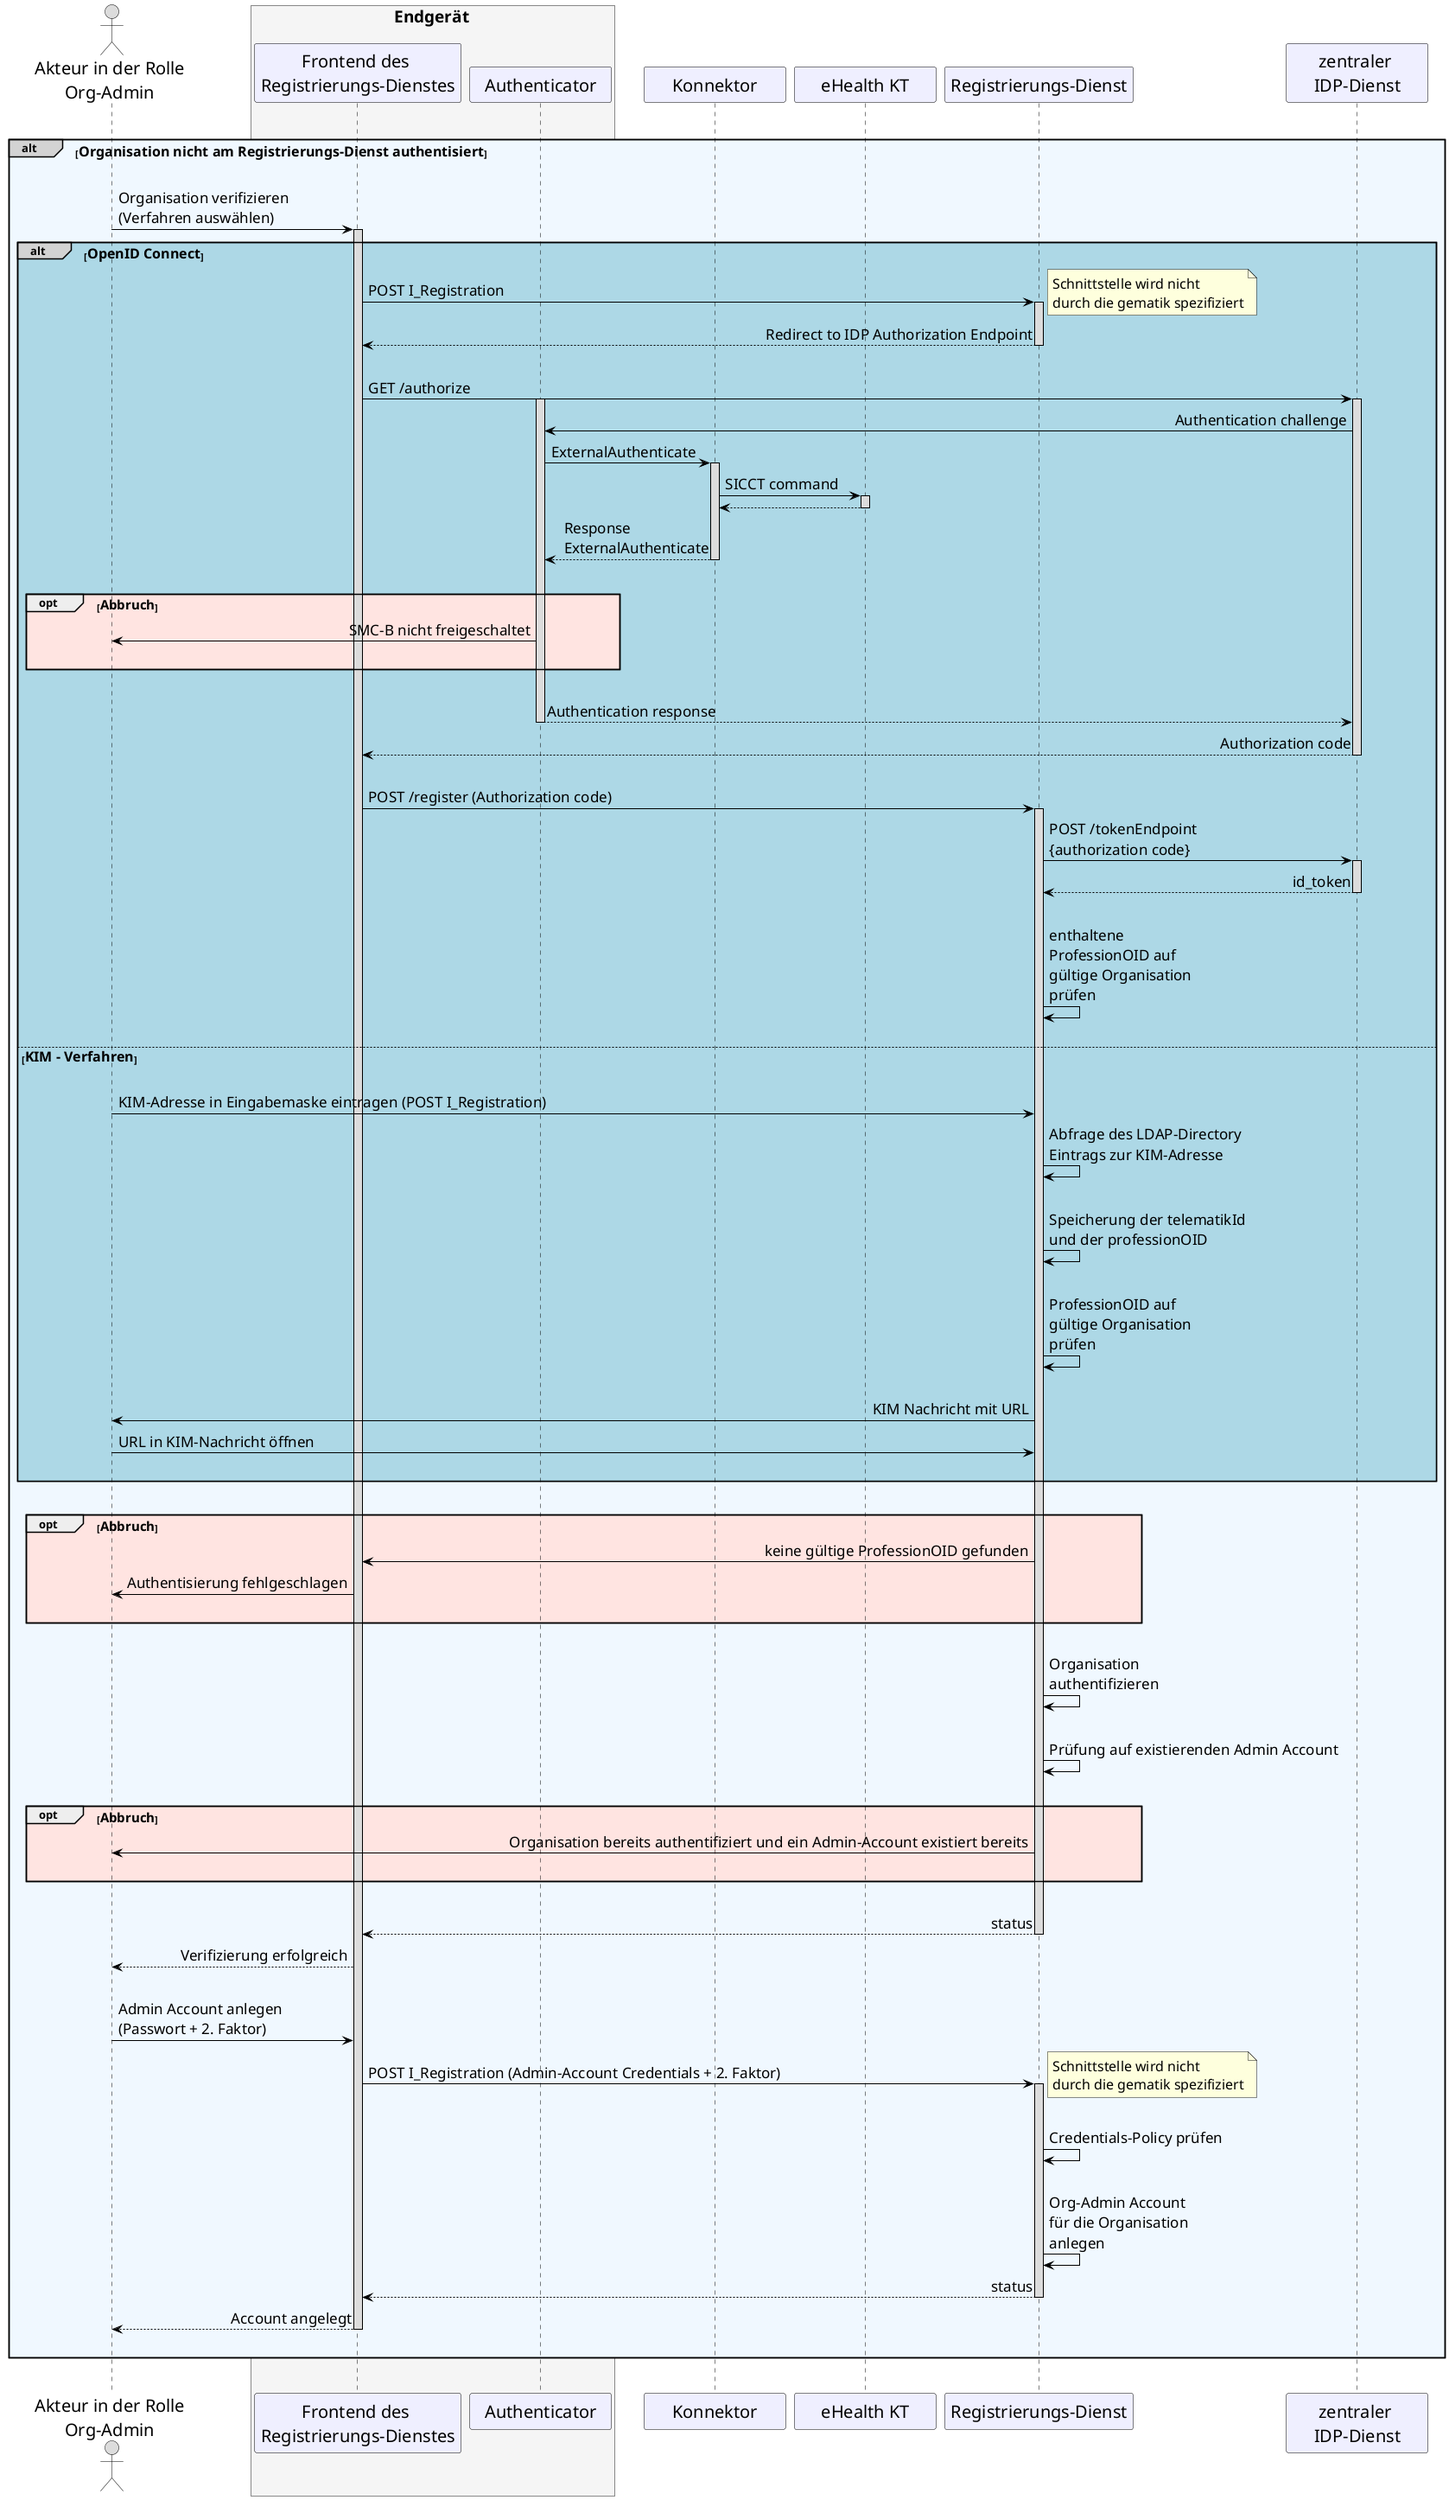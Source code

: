 /'
# TI-Messenger 1.1
# TI-Messenger-Dienst
# UC - 10103
# Sequence Diagram
# Name: Authentisieren einer Organisation am TI-Messenger-Dienst
'/

@startuml "Authentisieren einer Organisation am TI-Messenger-Dienst"
skinparam sequenceMessageAlign direction
skinparam WrapWidth 300
skinparam minClassWidth 150
skinparam BoxPadding 1
scale max 2048 width

skinparam sequence {
ArrowColor black
ArrowFontSize 17
ActorBorderColor black
LifeLineBorderColor black
LifeLineBackgroundColor Gainsboro

ParticipantBorderColor Motivation
ParticipantBackgroundColor Motivation
ParticipantFontName Impact
ParticipantFontSize 20
ParticipantFontColor black
ParticipantBorderColor Black
ParticipantBackgroundColor MOTIVATION

ActorBackgroundColor Gainsboro
ActorFontColor black
ActorFontSize 20
ActorFontName Aapex
}

  actor oa as "Akteur in der Rolle\nOrg-Admin"
    box <size:19>Endgerät</size> #WhiteSmoke
    participant wb as "Frontend des \nRegistrierungs-Dienstes"
    participant au as "Authenticator"
    end box
  participant ko as "Konnektor"
  participant kt as "eHealth KT"
  participant rd as "Registrierungs-Dienst"
  participant ip as "zentraler \nIDP-Dienst"

|||
alt#LightGrey #AliceBlue <size:16>Organisation nicht am Registrierungs-Dienst authentisiert</size>
|||
      oa -> wb: Organisation verifizieren \n(Verfahren auswählen)
      alt#LightGrey #LightBlue <size:16>OpenID Connect</size>
          activate wb
        wb -> rd:POST I_Registration
        note right: <size:16>Schnittstelle wird nicht \n<size:16>durch die gematik spezifiziert</size>
          activate rd
        rd --> wb: Redirect to IDP Authorization Endpoint
          deactivate rd
        |||
        wb -> ip: GET /authorize
          activate au
          activate ip
        ip -> au: Authentication challenge
        au -> ko: ExternalAuthenticate
          activate ko
        ko -> kt: SICCT command
          activate kt
        kt --> ko
          deactivate kt
        ko --> au: Response \nExternalAuthenticate
        |||
          deactivate ko

      opt #MistyRose <size:15>Abbruch</size>
        au -> oa: SMC-B nicht freigeschaltet
        |||
      end
        |||
        au -->ip: Authentication response
          deactivate au
        ip --> wb: Authorization code
          deactivate ip
        |||
        wb -> rd: POST /register (Authorization code)
          activate rd
        rd -> ip: POST /tokenEndpoint\n{authorization code}
          activate ip
        ip --> rd: id_token
          deactivate ip
        |||
        rd -> rd: enthaltene \nProfessionOID auf \ngültige Organisation \nprüfen
        |||
      else <size:16>KIM - Verfahren</size>
        |||
        oa -> rd: KIM-Adresse in Eingabemaske eintragen (POST I_Registration)
        rd -> rd: Abfrage des LDAP-Directory\nEintrags zur KIM-Adresse
        |||
        rd -> rd: Speicherung der telematikId\nund der professionOID
        |||
        rd -> rd: ProfessionOID auf\ngültige Organisation\nprüfen
        |||
        rd -> oa: KIM Nachricht mit URL
        oa -> rd: URL in KIM-Nachricht öffnen
        |||
      end
      |||

    opt #MistyRose <size:15>Abbruch</size>
      rd -> wb: keine gültige ProfessionOID gefunden
      wb -> oa: Authentisierung fehlgeschlagen
      |||
    end

      |||
      rd-> rd: Organisation \nauthentifizieren
      |||
      rd -> rd : Prüfung auf existierenden Admin Account
      |||
        opt #MistyRose <size:15>Abbruch</size>
         rd -> oa: Organisation bereits authentifiziert und ein Admin-Account existiert bereits
         |||
        end
      |||
      rd --> wb: status
        deactivate rd
      wb --> oa: Verifizierung erfolgreich
      |||
      oa -> wb: Admin Account anlegen \n(Passwort + 2. Faktor)
      wb -> rd: POST I_Registration (Admin-Account Credentials + 2. Faktor)
      note right: <size:16>Schnittstelle wird nicht \n<size:16>durch die gematik spezifiziert</size>
        activate rd
      |||
      rd -> rd: Credentials-Policy prüfen
      |||
      rd -> rd: Org-Admin Account\nfür die Organisation \nanlegen
      rd --> wb: status
       deactivate rd
      wb --> oa: Account angelegt
       deactivate wb
      |||
end
|||
@enduml
